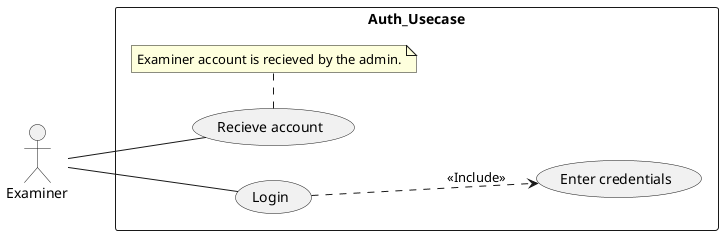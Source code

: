 @startuml Examinee-Auth-Usecase
left to right direction
skinparam linetype polyline

rectangle Auth_Usecase {
    usecase "Login" as Login
    usecase "Enter credentials" as EnterCredentials

    usecase "Recieve account" as RecieveAccount
    note bottom of RecieveAccount
        Examiner account is recieved by the admin.
    end note
}

actor Examiner

' Actor - Usecase relation
Examiner -- Login
Examiner -- RecieveAccount

' Usecase relation
Login ..> EnterCredentials : <<Include>>

@enduml